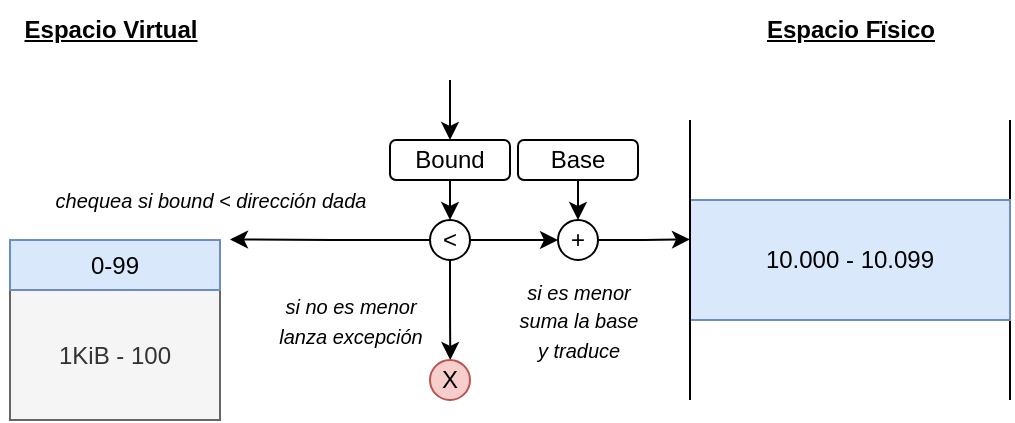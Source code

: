 <mxfile version="24.7.5" pages="3">
  <diagram name="Página-1" id="4QFHo3KLffv3OgnPsmnS">
    <mxGraphModel dx="724" dy="461" grid="1" gridSize="10" guides="1" tooltips="1" connect="1" arrows="1" fold="1" page="1" pageScale="1" pageWidth="827" pageHeight="1169" math="0" shadow="0">
      <root>
        <mxCell id="0" />
        <mxCell id="1" parent="0" />
        <mxCell id="eVwlYzI8rUAG6IlNcMCD-2" value="" style="endArrow=none;html=1;rounded=0;" edge="1" parent="1">
          <mxGeometry width="50" height="50" relative="1" as="geometry">
            <mxPoint x="600" y="280" as="sourcePoint" />
            <mxPoint x="600" y="140" as="targetPoint" />
          </mxGeometry>
        </mxCell>
        <mxCell id="eVwlYzI8rUAG6IlNcMCD-3" value="10.000 - 10.099" style="rounded=0;whiteSpace=wrap;html=1;fillColor=#dae8fc;strokeColor=#6c8ebf;" vertex="1" parent="1">
          <mxGeometry x="440" y="180" width="160" height="60" as="geometry" />
        </mxCell>
        <mxCell id="eVwlYzI8rUAG6IlNcMCD-4" value="&lt;b&gt;&lt;u&gt;Espacio Fïsico&lt;/u&gt;&lt;/b&gt;" style="text;html=1;align=center;verticalAlign=middle;resizable=0;points=[];autosize=1;strokeColor=none;fillColor=none;" vertex="1" parent="1">
          <mxGeometry x="465" y="80" width="110" height="30" as="geometry" />
        </mxCell>
        <mxCell id="eVwlYzI8rUAG6IlNcMCD-5" value="&lt;b&gt;&lt;u&gt;Espacio Virtual&lt;/u&gt;&lt;/b&gt;" style="text;html=1;align=center;verticalAlign=middle;resizable=0;points=[];autosize=1;strokeColor=none;fillColor=none;" vertex="1" parent="1">
          <mxGeometry x="95" y="80" width="110" height="30" as="geometry" />
        </mxCell>
        <mxCell id="eVwlYzI8rUAG6IlNcMCD-6" value="" style="endArrow=none;html=1;rounded=0;" edge="1" parent="1">
          <mxGeometry width="50" height="50" relative="1" as="geometry">
            <mxPoint x="440" y="280" as="sourcePoint" />
            <mxPoint x="440" y="140" as="targetPoint" />
          </mxGeometry>
        </mxCell>
        <mxCell id="eVwlYzI8rUAG6IlNcMCD-7" value="1KiB - 100" style="rounded=0;whiteSpace=wrap;html=1;fillColor=#f5f5f5;strokeColor=#666666;fontColor=#333333;" vertex="1" parent="1">
          <mxGeometry x="100" y="225" width="105" height="65" as="geometry" />
        </mxCell>
        <mxCell id="eVwlYzI8rUAG6IlNcMCD-10" value="0-99" style="rounded=0;whiteSpace=wrap;html=1;fillColor=#dae8fc;strokeColor=#6c8ebf;" vertex="1" parent="1">
          <mxGeometry x="100" y="200" width="105" height="25" as="geometry" />
        </mxCell>
        <mxCell id="eVwlYzI8rUAG6IlNcMCD-13" style="edgeStyle=orthogonalEdgeStyle;rounded=0;orthogonalLoop=1;jettySize=auto;html=1;exitX=0.5;exitY=1;exitDx=0;exitDy=0;" edge="1" parent="1" source="eVwlYzI8rUAG6IlNcMCD-11">
          <mxGeometry relative="1" as="geometry">
            <mxPoint x="320" y="190" as="targetPoint" />
          </mxGeometry>
        </mxCell>
        <mxCell id="eVwlYzI8rUAG6IlNcMCD-11" value="Bound" style="rounded=1;whiteSpace=wrap;html=1;" vertex="1" parent="1">
          <mxGeometry x="290" y="150" width="60" height="20" as="geometry" />
        </mxCell>
        <mxCell id="eVwlYzI8rUAG6IlNcMCD-12" value="" style="endArrow=classic;html=1;rounded=0;entryX=0.5;entryY=0;entryDx=0;entryDy=0;" edge="1" parent="1" target="eVwlYzI8rUAG6IlNcMCD-11">
          <mxGeometry width="50" height="50" relative="1" as="geometry">
            <mxPoint x="320" y="120" as="sourcePoint" />
            <mxPoint x="390" y="200" as="targetPoint" />
          </mxGeometry>
        </mxCell>
        <mxCell id="eVwlYzI8rUAG6IlNcMCD-17" style="edgeStyle=orthogonalEdgeStyle;rounded=0;orthogonalLoop=1;jettySize=auto;html=1;exitX=0;exitY=0.5;exitDx=0;exitDy=0;" edge="1" parent="1" source="eVwlYzI8rUAG6IlNcMCD-15">
          <mxGeometry relative="1" as="geometry">
            <mxPoint x="210" y="199.69" as="targetPoint" />
          </mxGeometry>
        </mxCell>
        <mxCell id="eVwlYzI8rUAG6IlNcMCD-19" style="edgeStyle=orthogonalEdgeStyle;rounded=0;orthogonalLoop=1;jettySize=auto;html=1;exitX=1;exitY=0.5;exitDx=0;exitDy=0;entryX=0;entryY=0.5;entryDx=0;entryDy=0;" edge="1" parent="1" source="eVwlYzI8rUAG6IlNcMCD-15" target="eVwlYzI8rUAG6IlNcMCD-28">
          <mxGeometry relative="1" as="geometry">
            <mxPoint x="370" y="199.69" as="targetPoint" />
          </mxGeometry>
        </mxCell>
        <mxCell id="eVwlYzI8rUAG6IlNcMCD-20" style="edgeStyle=orthogonalEdgeStyle;rounded=0;orthogonalLoop=1;jettySize=auto;html=1;exitX=0.5;exitY=1;exitDx=0;exitDy=0;" edge="1" parent="1" source="eVwlYzI8rUAG6IlNcMCD-15">
          <mxGeometry relative="1" as="geometry">
            <mxPoint x="320.138" y="260" as="targetPoint" />
          </mxGeometry>
        </mxCell>
        <mxCell id="eVwlYzI8rUAG6IlNcMCD-15" value="&amp;lt;" style="ellipse;whiteSpace=wrap;html=1;aspect=fixed;" vertex="1" parent="1">
          <mxGeometry x="310" y="190" width="20" height="20" as="geometry" />
        </mxCell>
        <mxCell id="eVwlYzI8rUAG6IlNcMCD-18" value="&lt;font style=&quot;font-size: 10px;&quot;&gt;&lt;i&gt;chequea si bound &amp;lt; dirección dada&lt;/i&gt;&lt;/font&gt;" style="text;html=1;align=center;verticalAlign=middle;resizable=0;points=[];autosize=1;strokeColor=none;fillColor=none;" vertex="1" parent="1">
          <mxGeometry x="110" y="165" width="180" height="30" as="geometry" />
        </mxCell>
        <mxCell id="eVwlYzI8rUAG6IlNcMCD-22" value="&lt;font style=&quot;font-size: 10px;&quot;&gt;&lt;i&gt;si no es menor&lt;/i&gt;&lt;/font&gt;&lt;div&gt;&lt;font style=&quot;font-size: 10px;&quot;&gt;&lt;i&gt;lanza excepción&lt;/i&gt;&lt;/font&gt;&lt;/div&gt;" style="text;html=1;align=center;verticalAlign=middle;resizable=0;points=[];autosize=1;strokeColor=none;fillColor=none;" vertex="1" parent="1">
          <mxGeometry x="220" y="220" width="100" height="40" as="geometry" />
        </mxCell>
        <mxCell id="eVwlYzI8rUAG6IlNcMCD-23" value="X" style="ellipse;whiteSpace=wrap;html=1;aspect=fixed;fillColor=#f8cecc;strokeColor=#b85450;" vertex="1" parent="1">
          <mxGeometry x="310" y="260" width="20" height="20" as="geometry" />
        </mxCell>
        <mxCell id="eVwlYzI8rUAG6IlNcMCD-26" value="&lt;font style=&quot;font-size: 10px;&quot;&gt;&lt;i&gt;si es menor&lt;/i&gt;&lt;/font&gt;&lt;div&gt;&lt;font style=&quot;font-size: 10px;&quot;&gt;&lt;i&gt;suma la base&lt;/i&gt;&lt;/font&gt;&lt;/div&gt;&lt;div&gt;&lt;font style=&quot;font-size: 10px;&quot;&gt;&lt;i&gt;y traduce&lt;/i&gt;&lt;/font&gt;&lt;/div&gt;" style="text;html=1;align=center;verticalAlign=middle;resizable=0;points=[];autosize=1;strokeColor=none;fillColor=none;" vertex="1" parent="1">
          <mxGeometry x="344" y="210" width="80" height="60" as="geometry" />
        </mxCell>
        <mxCell id="eVwlYzI8rUAG6IlNcMCD-29" style="edgeStyle=orthogonalEdgeStyle;rounded=0;orthogonalLoop=1;jettySize=auto;html=1;exitX=0.5;exitY=1;exitDx=0;exitDy=0;entryX=0.5;entryY=0;entryDx=0;entryDy=0;" edge="1" parent="1" source="eVwlYzI8rUAG6IlNcMCD-27" target="eVwlYzI8rUAG6IlNcMCD-28">
          <mxGeometry relative="1" as="geometry" />
        </mxCell>
        <mxCell id="eVwlYzI8rUAG6IlNcMCD-27" value="Base" style="rounded=1;whiteSpace=wrap;html=1;" vertex="1" parent="1">
          <mxGeometry x="354" y="150" width="60" height="20" as="geometry" />
        </mxCell>
        <mxCell id="eVwlYzI8rUAG6IlNcMCD-30" style="edgeStyle=orthogonalEdgeStyle;rounded=0;orthogonalLoop=1;jettySize=auto;html=1;exitX=1;exitY=0.5;exitDx=0;exitDy=0;" edge="1" parent="1" source="eVwlYzI8rUAG6IlNcMCD-28">
          <mxGeometry relative="1" as="geometry">
            <mxPoint x="440" y="199.69" as="targetPoint" />
          </mxGeometry>
        </mxCell>
        <mxCell id="eVwlYzI8rUAG6IlNcMCD-28" value="+" style="ellipse;whiteSpace=wrap;html=1;aspect=fixed;" vertex="1" parent="1">
          <mxGeometry x="374" y="190" width="20" height="20" as="geometry" />
        </mxCell>
      </root>
    </mxGraphModel>
  </diagram>
  <diagram id="MUWj3zf81rAVLXY06KKa" name="Paginación Lineal">
    <mxGraphModel dx="2140" dy="836" grid="1" gridSize="10" guides="1" tooltips="1" connect="1" arrows="1" fold="1" page="1" pageScale="1" pageWidth="827" pageHeight="1169" math="1" shadow="0">
      <root>
        <mxCell id="0" />
        <mxCell id="1" parent="0" />
        <mxCell id="2STQTkQZIxuTtszhVjly-1" value="&lt;b&gt;VPN&lt;/b&gt;" style="rounded=0;whiteSpace=wrap;html=1;fillColor=#fff2cc;strokeColor=#d6b656;" vertex="1" parent="1">
          <mxGeometry x="140" y="120" width="40" height="40" as="geometry" />
        </mxCell>
        <mxCell id="2STQTkQZIxuTtszhVjly-2" value="&lt;b&gt;PFN&lt;/b&gt;" style="rounded=0;whiteSpace=wrap;html=1;fillColor=#dae8fc;strokeColor=#6c8ebf;" vertex="1" parent="1">
          <mxGeometry x="180" y="120" width="40" height="40" as="geometry" />
        </mxCell>
        <mxCell id="2STQTkQZIxuTtszhVjly-3" value="&lt;b&gt;P&lt;/b&gt;" style="rounded=0;whiteSpace=wrap;html=1;fillColor=#d5e8d4;strokeColor=#82b366;" vertex="1" parent="1">
          <mxGeometry x="220" y="120" width="40" height="40" as="geometry" />
        </mxCell>
        <mxCell id="2STQTkQZIxuTtszhVjly-4" value="&lt;b&gt;RWX&lt;/b&gt;" style="rounded=0;whiteSpace=wrap;html=1;fillColor=#f8cecc;strokeColor=#b85450;" vertex="1" parent="1">
          <mxGeometry x="260" y="120" width="40" height="40" as="geometry" />
        </mxCell>
        <mxCell id="2STQTkQZIxuTtszhVjly-5" value="" style="rounded=0;whiteSpace=wrap;html=1;" vertex="1" parent="1">
          <mxGeometry x="140" y="160" width="40" height="40" as="geometry" />
        </mxCell>
        <mxCell id="2STQTkQZIxuTtszhVjly-6" value="" style="rounded=0;whiteSpace=wrap;html=1;" vertex="1" parent="1">
          <mxGeometry x="180" y="160" width="40" height="40" as="geometry" />
        </mxCell>
        <mxCell id="2STQTkQZIxuTtszhVjly-7" value="" style="rounded=0;whiteSpace=wrap;html=1;" vertex="1" parent="1">
          <mxGeometry x="220" y="160" width="40" height="40" as="geometry" />
        </mxCell>
        <mxCell id="2STQTkQZIxuTtszhVjly-8" value="" style="rounded=0;whiteSpace=wrap;html=1;" vertex="1" parent="1">
          <mxGeometry x="260" y="160" width="40" height="40" as="geometry" />
        </mxCell>
        <mxCell id="2STQTkQZIxuTtszhVjly-9" value="&lt;font size=&quot;1&quot;&gt;&lt;b&gt;.&lt;/b&gt;&lt;/font&gt;&lt;div&gt;&lt;font size=&quot;1&quot;&gt;&lt;b&gt;.&lt;/b&gt;&lt;/font&gt;&lt;/div&gt;&lt;div&gt;&lt;font size=&quot;1&quot;&gt;&lt;b&gt;.&lt;/b&gt;&lt;/font&gt;&lt;/div&gt;&lt;div&gt;&lt;font size=&quot;1&quot;&gt;&lt;b&gt;.&lt;/b&gt;&lt;/font&gt;&lt;/div&gt;" style="text;html=1;align=center;verticalAlign=middle;whiteSpace=wrap;rounded=0;" vertex="1" parent="1">
          <mxGeometry x="130" y="300" width="60" height="30" as="geometry" />
        </mxCell>
        <mxCell id="2STQTkQZIxuTtszhVjly-10" value="&lt;font size=&quot;1&quot;&gt;&lt;b&gt;.&lt;/b&gt;&lt;/font&gt;&lt;div&gt;&lt;font size=&quot;1&quot;&gt;&lt;b&gt;.&lt;/b&gt;&lt;/font&gt;&lt;/div&gt;&lt;div&gt;&lt;font size=&quot;1&quot;&gt;&lt;b&gt;.&lt;/b&gt;&lt;/font&gt;&lt;/div&gt;&lt;div&gt;&lt;font size=&quot;1&quot;&gt;&lt;b&gt;.&lt;/b&gt;&lt;/font&gt;&lt;/div&gt;" style="text;html=1;align=center;verticalAlign=middle;whiteSpace=wrap;rounded=0;" vertex="1" parent="1">
          <mxGeometry x="170" y="300" width="60" height="30" as="geometry" />
        </mxCell>
        <mxCell id="2STQTkQZIxuTtszhVjly-11" value="&lt;font size=&quot;1&quot;&gt;&lt;b&gt;.&lt;/b&gt;&lt;/font&gt;&lt;div&gt;&lt;font size=&quot;1&quot;&gt;&lt;b&gt;.&lt;/b&gt;&lt;/font&gt;&lt;/div&gt;&lt;div&gt;&lt;font size=&quot;1&quot;&gt;&lt;b&gt;.&lt;/b&gt;&lt;/font&gt;&lt;/div&gt;&lt;div&gt;&lt;font size=&quot;1&quot;&gt;&lt;b&gt;.&lt;/b&gt;&lt;/font&gt;&lt;/div&gt;" style="text;html=1;align=center;verticalAlign=middle;whiteSpace=wrap;rounded=0;" vertex="1" parent="1">
          <mxGeometry x="210" y="300" width="60" height="30" as="geometry" />
        </mxCell>
        <mxCell id="2STQTkQZIxuTtszhVjly-12" value="&lt;font size=&quot;1&quot;&gt;&lt;b&gt;.&lt;/b&gt;&lt;/font&gt;&lt;div&gt;&lt;font size=&quot;1&quot;&gt;&lt;b&gt;.&lt;/b&gt;&lt;/font&gt;&lt;/div&gt;&lt;div&gt;&lt;font size=&quot;1&quot;&gt;&lt;b&gt;.&lt;/b&gt;&lt;/font&gt;&lt;/div&gt;&lt;div&gt;&lt;font size=&quot;1&quot;&gt;&lt;b&gt;.&lt;/b&gt;&lt;/font&gt;&lt;/div&gt;" style="text;html=1;align=center;verticalAlign=middle;whiteSpace=wrap;rounded=0;" vertex="1" parent="1">
          <mxGeometry x="250" y="300" width="60" height="30" as="geometry" />
        </mxCell>
        <mxCell id="2STQTkQZIxuTtszhVjly-13" value="" style="rounded=0;whiteSpace=wrap;html=1;" vertex="1" parent="1">
          <mxGeometry x="140" y="200" width="40" height="40" as="geometry" />
        </mxCell>
        <mxCell id="2STQTkQZIxuTtszhVjly-14" value="" style="rounded=0;whiteSpace=wrap;html=1;" vertex="1" parent="1">
          <mxGeometry x="180" y="200" width="40" height="40" as="geometry" />
        </mxCell>
        <mxCell id="2STQTkQZIxuTtszhVjly-15" value="" style="rounded=0;whiteSpace=wrap;html=1;" vertex="1" parent="1">
          <mxGeometry x="220" y="200" width="40" height="40" as="geometry" />
        </mxCell>
        <mxCell id="2STQTkQZIxuTtszhVjly-16" value="" style="rounded=0;whiteSpace=wrap;html=1;" vertex="1" parent="1">
          <mxGeometry x="260" y="200" width="40" height="40" as="geometry" />
        </mxCell>
        <mxCell id="2STQTkQZIxuTtszhVjly-21" value="" style="rounded=0;whiteSpace=wrap;html=1;" vertex="1" parent="1">
          <mxGeometry x="140" y="240" width="40" height="40" as="geometry" />
        </mxCell>
        <mxCell id="2STQTkQZIxuTtszhVjly-22" value="" style="rounded=0;whiteSpace=wrap;html=1;" vertex="1" parent="1">
          <mxGeometry x="180" y="240" width="40" height="40" as="geometry" />
        </mxCell>
        <mxCell id="2STQTkQZIxuTtszhVjly-23" value="" style="rounded=0;whiteSpace=wrap;html=1;" vertex="1" parent="1">
          <mxGeometry x="220" y="240" width="40" height="40" as="geometry" />
        </mxCell>
        <mxCell id="2STQTkQZIxuTtszhVjly-24" value="" style="rounded=0;whiteSpace=wrap;html=1;" vertex="1" parent="1">
          <mxGeometry x="260" y="240" width="40" height="40" as="geometry" />
        </mxCell>
        <mxCell id="2STQTkQZIxuTtszhVjly-25" value="" style="rounded=0;whiteSpace=wrap;html=1;" vertex="1" parent="1">
          <mxGeometry x="140" y="360" width="40" height="40" as="geometry" />
        </mxCell>
        <mxCell id="2STQTkQZIxuTtszhVjly-26" value="" style="rounded=0;whiteSpace=wrap;html=1;" vertex="1" parent="1">
          <mxGeometry x="180" y="360" width="40" height="40" as="geometry" />
        </mxCell>
        <mxCell id="2STQTkQZIxuTtszhVjly-27" value="" style="rounded=0;whiteSpace=wrap;html=1;" vertex="1" parent="1">
          <mxGeometry x="220" y="360" width="40" height="40" as="geometry" />
        </mxCell>
        <mxCell id="2STQTkQZIxuTtszhVjly-28" value="" style="rounded=0;whiteSpace=wrap;html=1;" vertex="1" parent="1">
          <mxGeometry x="260" y="360" width="40" height="40" as="geometry" />
        </mxCell>
        <mxCell id="2STQTkQZIxuTtszhVjly-29" value="" style="rounded=0;whiteSpace=wrap;html=1;" vertex="1" parent="1">
          <mxGeometry x="140" y="400" width="40" height="40" as="geometry" />
        </mxCell>
        <mxCell id="2STQTkQZIxuTtszhVjly-30" value="" style="rounded=0;whiteSpace=wrap;html=1;" vertex="1" parent="1">
          <mxGeometry x="180" y="400" width="40" height="40" as="geometry" />
        </mxCell>
        <mxCell id="2STQTkQZIxuTtszhVjly-31" value="" style="rounded=0;whiteSpace=wrap;html=1;" vertex="1" parent="1">
          <mxGeometry x="220" y="400" width="40" height="40" as="geometry" />
        </mxCell>
        <mxCell id="2STQTkQZIxuTtszhVjly-32" value="" style="rounded=0;whiteSpace=wrap;html=1;" vertex="1" parent="1">
          <mxGeometry x="260" y="400" width="40" height="40" as="geometry" />
        </mxCell>
        <mxCell id="2STQTkQZIxuTtszhVjly-33" value="" style="rounded=0;whiteSpace=wrap;html=1;" vertex="1" parent="1">
          <mxGeometry x="140" y="440" width="40" height="40" as="geometry" />
        </mxCell>
        <mxCell id="2STQTkQZIxuTtszhVjly-34" value="" style="rounded=0;whiteSpace=wrap;html=1;" vertex="1" parent="1">
          <mxGeometry x="180" y="440" width="40" height="40" as="geometry" />
        </mxCell>
        <mxCell id="2STQTkQZIxuTtszhVjly-35" value="" style="rounded=0;whiteSpace=wrap;html=1;" vertex="1" parent="1">
          <mxGeometry x="220" y="440" width="40" height="40" as="geometry" />
        </mxCell>
        <mxCell id="2STQTkQZIxuTtszhVjly-36" value="" style="rounded=0;whiteSpace=wrap;html=1;" vertex="1" parent="1">
          <mxGeometry x="260" y="440" width="40" height="40" as="geometry" />
        </mxCell>
        <mxCell id="2STQTkQZIxuTtszhVjly-37" value="" style="shape=curlyBracket;whiteSpace=wrap;html=1;rounded=1;labelPosition=left;verticalLabelPosition=middle;align=right;verticalAlign=middle;" vertex="1" parent="1">
          <mxGeometry x="110" y="160" width="20" height="320" as="geometry" />
        </mxCell>
        <mxCell id="2STQTkQZIxuTtszhVjly-39" value="$$2^n$$&lt;div&gt;Entradas&lt;/div&gt;" style="text;html=1;align=center;verticalAlign=middle;resizable=0;points=[];autosize=1;strokeColor=none;fillColor=none;" vertex="1" parent="1">
          <mxGeometry x="30" y="295" width="70" height="40" as="geometry" />
        </mxCell>
        <mxCell id="2STQTkQZIxuTtszhVjly-40" value="&lt;b&gt;&lt;u&gt;Tabla Lineal de paginación&lt;/u&gt;&lt;/b&gt;" style="text;html=1;align=center;verticalAlign=middle;resizable=0;points=[];autosize=1;strokeColor=none;fillColor=none;" vertex="1" parent="1">
          <mxGeometry x="130" y="60" width="180" height="30" as="geometry" />
        </mxCell>
        <mxCell id="2STQTkQZIxuTtszhVjly-53" value="&lt;b&gt;&lt;u&gt;Dirección Virtual&lt;/u&gt;&lt;/b&gt;" style="text;html=1;align=center;verticalAlign=middle;resizable=0;points=[];autosize=1;strokeColor=none;fillColor=none;" vertex="1" parent="1">
          <mxGeometry x="40" y="519" width="120" height="30" as="geometry" />
        </mxCell>
        <mxCell id="2STQTkQZIxuTtszhVjly-54" value="&lt;b&gt;&lt;u&gt;Dirección Física&lt;/u&gt;&lt;/b&gt;" style="text;html=1;align=center;verticalAlign=middle;resizable=0;points=[];autosize=1;strokeColor=none;fillColor=none;" vertex="1" parent="1">
          <mxGeometry x="260" y="519" width="120" height="30" as="geometry" />
        </mxCell>
        <mxCell id="2STQTkQZIxuTtszhVjly-55" value="VPN" style="rounded=0;whiteSpace=wrap;html=1;fillColor=#fff2cc;strokeColor=#d6b656;" vertex="1" parent="1">
          <mxGeometry x="20" y="574" width="80" height="20" as="geometry" />
        </mxCell>
        <mxCell id="2STQTkQZIxuTtszhVjly-56" value="Offset" style="rounded=0;whiteSpace=wrap;html=1;fillColor=#ffe6cc;strokeColor=#d79b00;" vertex="1" parent="1">
          <mxGeometry x="100" y="574" width="80" height="20" as="geometry" />
        </mxCell>
        <mxCell id="2STQTkQZIxuTtszhVjly-57" value="PFN" style="rounded=0;whiteSpace=wrap;html=1;fillColor=#dae8fc;strokeColor=#6c8ebf;" vertex="1" parent="1">
          <mxGeometry x="240" y="574" width="80" height="20" as="geometry" />
        </mxCell>
        <mxCell id="2STQTkQZIxuTtszhVjly-58" value="Offset" style="rounded=0;whiteSpace=wrap;html=1;fillColor=#ffe6cc;strokeColor=#d79b00;" vertex="1" parent="1">
          <mxGeometry x="320" y="574" width="80" height="20" as="geometry" />
        </mxCell>
        <mxCell id="2STQTkQZIxuTtszhVjly-59" value="" style="shape=partialRectangle;whiteSpace=wrap;html=1;bottom=1;right=1;left=1;top=0;fillColor=none;routingCenterX=-0.5;" vertex="1" parent="1">
          <mxGeometry x="140" y="594" width="220" height="15" as="geometry" />
        </mxCell>
        <mxCell id="2STQTkQZIxuTtszhVjly-60" value="&lt;i style=&quot;font-size: 11px;&quot;&gt;&lt;font style=&quot;font-size: 11px;&quot;&gt;El offset o desplazamiento siempre es el mismo en&lt;/font&gt;&lt;/i&gt;&lt;div style=&quot;font-size: 11px;&quot;&gt;&lt;i style=&quot;&quot;&gt;&lt;font style=&quot;font-size: 11px;&quot;&gt;ambos marcos de memoria&lt;/font&gt;&lt;/i&gt;&lt;/div&gt;" style="text;html=1;align=center;verticalAlign=middle;resizable=0;points=[];autosize=1;strokeColor=none;fillColor=none;" vertex="1" parent="1">
          <mxGeometry x="177" y="610" width="270" height="40" as="geometry" />
        </mxCell>
        <mxCell id="2STQTkQZIxuTtszhVjly-61" value="" style="endArrow=none;html=1;rounded=0;" edge="1" parent="1">
          <mxGeometry width="50" height="50" relative="1" as="geometry">
            <mxPoint x="59" y="609" as="sourcePoint" />
            <mxPoint x="59" y="594" as="targetPoint" />
          </mxGeometry>
        </mxCell>
        <mxCell id="2STQTkQZIxuTtszhVjly-62" value="&lt;span style=&quot;font-size: 11px;&quot;&gt;&lt;i&gt;Si la tabla tiene $2^n$ entradas,&lt;/i&gt;&lt;/span&gt;&lt;div&gt;&lt;span style=&quot;font-size: 11px;&quot;&gt;&lt;i&gt;el VPN tiene n bits para direccionamiento&lt;/i&gt;&lt;/span&gt;&lt;/div&gt;" style="text;html=1;align=center;verticalAlign=middle;resizable=0;points=[];autosize=1;strokeColor=none;fillColor=none;" vertex="1" parent="1">
          <mxGeometry x="-60" y="609" width="230" height="40" as="geometry" />
        </mxCell>
        <mxCell id="2STQTkQZIxuTtszhVjly-63" value="Traducir de virtual a física" style="text;strokeColor=none;fillColor=none;html=1;fontSize=24;fontStyle=1;verticalAlign=middle;align=center;" vertex="1" parent="1">
          <mxGeometry x="480" y="60" width="330" height="40" as="geometry" />
        </mxCell>
        <mxCell id="2STQTkQZIxuTtszhVjly-64" value="" style="endArrow=none;dashed=1;html=1;dashPattern=1 3;strokeWidth=2;rounded=0;" edge="1" parent="1">
          <mxGeometry width="50" height="50" relative="1" as="geometry">
            <mxPoint x="470" y="660" as="sourcePoint" />
            <mxPoint x="470" y="40" as="targetPoint" />
          </mxGeometry>
        </mxCell>
        <mxCell id="2STQTkQZIxuTtszhVjly-66" value="VPN" style="rounded=0;whiteSpace=wrap;html=1;fillColor=#fff2cc;strokeColor=#d6b656;" vertex="1" parent="1">
          <mxGeometry x="520" y="120" width="120" height="20" as="geometry" />
        </mxCell>
        <mxCell id="2STQTkQZIxuTtszhVjly-67" value="Offset" style="rounded=0;whiteSpace=wrap;html=1;fillColor=#ffe6cc;strokeColor=#d79b00;" vertex="1" parent="1">
          <mxGeometry x="640" y="120" width="160" height="20" as="geometry" />
        </mxCell>
        <mxCell id="2STQTkQZIxuTtszhVjly-68" value="Offset" style="rounded=0;whiteSpace=wrap;html=1;fillColor=#ffe6cc;strokeColor=#d79b00;" vertex="1" parent="1">
          <mxGeometry x="640" y="260" width="160" height="20" as="geometry" />
        </mxCell>
        <mxCell id="2STQTkQZIxuTtszhVjly-69" value="" style="endArrow=classic;html=1;rounded=0;" edge="1" parent="1">
          <mxGeometry width="50" height="50" relative="1" as="geometry">
            <mxPoint x="759.5" y="150" as="sourcePoint" />
            <mxPoint x="759.5" y="240" as="targetPoint" />
          </mxGeometry>
        </mxCell>
        <mxCell id="2STQTkQZIxuTtszhVjly-70" value="" style="endArrow=classic;html=1;rounded=0;" edge="1" parent="1">
          <mxGeometry width="50" height="50" relative="1" as="geometry">
            <mxPoint x="719.5" y="150" as="sourcePoint" />
            <mxPoint x="719.5" y="240" as="targetPoint" />
          </mxGeometry>
        </mxCell>
        <mxCell id="2STQTkQZIxuTtszhVjly-71" value="" style="endArrow=classic;html=1;rounded=0;" edge="1" parent="1">
          <mxGeometry width="50" height="50" relative="1" as="geometry">
            <mxPoint x="679.5" y="150" as="sourcePoint" />
            <mxPoint x="679.5" y="240" as="targetPoint" />
          </mxGeometry>
        </mxCell>
        <mxCell id="2STQTkQZIxuTtszhVjly-73" value="" style="endArrow=classic;html=1;rounded=0;" edge="1" parent="1">
          <mxGeometry width="50" height="50" relative="1" as="geometry">
            <mxPoint x="540" y="150" as="sourcePoint" />
            <mxPoint x="540" y="240" as="targetPoint" />
          </mxGeometry>
        </mxCell>
        <mxCell id="2STQTkQZIxuTtszhVjly-74" value="PFN" style="rounded=0;whiteSpace=wrap;html=1;fillColor=#dae8fc;strokeColor=#6c8ebf;" vertex="1" parent="1">
          <mxGeometry x="520" y="260" width="120" height="20" as="geometry" />
        </mxCell>
        <mxCell id="2STQTkQZIxuTtszhVjly-75" value="&lt;i&gt;Según el VPN, se&amp;nbsp;&lt;/i&gt;&lt;div&gt;&lt;i&gt;busca en la tabla de&lt;/i&gt;&lt;/div&gt;&lt;div&gt;&lt;i&gt;páginas el marco&lt;/i&gt;&lt;/div&gt;&lt;div&gt;&lt;i&gt;físico al que mapea&lt;/i&gt;&lt;/div&gt;" style="text;html=1;align=center;verticalAlign=middle;resizable=0;points=[];autosize=1;strokeColor=none;fillColor=none;" vertex="1" parent="1">
          <mxGeometry x="540" y="160" width="130" height="70" as="geometry" />
        </mxCell>
        <mxCell id="2STQTkQZIxuTtszhVjly-86" value="Traducir de física a virtual" style="text;strokeColor=none;fillColor=none;html=1;fontSize=24;fontStyle=1;verticalAlign=middle;align=center;" vertex="1" parent="1">
          <mxGeometry x="480" y="370" width="330" height="40" as="geometry" />
        </mxCell>
        <mxCell id="2STQTkQZIxuTtszhVjly-87" value="PFN" style="rounded=0;whiteSpace=wrap;html=1;fillColor=#dae8fc;strokeColor=#6c8ebf;" vertex="1" parent="1">
          <mxGeometry x="520" y="430" width="120" height="20" as="geometry" />
        </mxCell>
        <mxCell id="2STQTkQZIxuTtszhVjly-88" value="Offset" style="rounded=0;whiteSpace=wrap;html=1;fillColor=#ffe6cc;strokeColor=#d79b00;" vertex="1" parent="1">
          <mxGeometry x="640" y="430" width="160" height="20" as="geometry" />
        </mxCell>
        <mxCell id="2STQTkQZIxuTtszhVjly-89" value="Offset" style="rounded=0;whiteSpace=wrap;html=1;fillColor=#ffe6cc;strokeColor=#d79b00;" vertex="1" parent="1">
          <mxGeometry x="640" y="570" width="160" height="20" as="geometry" />
        </mxCell>
        <mxCell id="2STQTkQZIxuTtszhVjly-90" value="" style="endArrow=classic;html=1;rounded=0;" edge="1" parent="1">
          <mxGeometry width="50" height="50" relative="1" as="geometry">
            <mxPoint x="759.5" y="460" as="sourcePoint" />
            <mxPoint x="759.5" y="550" as="targetPoint" />
          </mxGeometry>
        </mxCell>
        <mxCell id="2STQTkQZIxuTtszhVjly-91" value="" style="endArrow=classic;html=1;rounded=0;" edge="1" parent="1">
          <mxGeometry width="50" height="50" relative="1" as="geometry">
            <mxPoint x="719.5" y="460" as="sourcePoint" />
            <mxPoint x="719.5" y="550" as="targetPoint" />
          </mxGeometry>
        </mxCell>
        <mxCell id="2STQTkQZIxuTtszhVjly-92" value="" style="endArrow=classic;html=1;rounded=0;" edge="1" parent="1">
          <mxGeometry width="50" height="50" relative="1" as="geometry">
            <mxPoint x="679.5" y="460" as="sourcePoint" />
            <mxPoint x="679.5" y="550" as="targetPoint" />
          </mxGeometry>
        </mxCell>
        <mxCell id="2STQTkQZIxuTtszhVjly-93" value="" style="endArrow=classic;html=1;rounded=0;" edge="1" parent="1">
          <mxGeometry width="50" height="50" relative="1" as="geometry">
            <mxPoint x="540" y="460" as="sourcePoint" />
            <mxPoint x="540" y="550" as="targetPoint" />
          </mxGeometry>
        </mxCell>
        <mxCell id="2STQTkQZIxuTtszhVjly-94" value="VPN" style="rounded=0;whiteSpace=wrap;html=1;fillColor=#fff2cc;strokeColor=#d6b656;" vertex="1" parent="1">
          <mxGeometry x="520" y="570" width="120" height="20" as="geometry" />
        </mxCell>
        <mxCell id="2STQTkQZIxuTtszhVjly-95" value="&lt;i&gt;Según el PFN, se&amp;nbsp;&lt;/i&gt;&lt;div&gt;&lt;i&gt;busca en la tabla de&lt;/i&gt;&lt;/div&gt;&lt;div&gt;&lt;i&gt;páginas el índice de la&lt;/i&gt;&lt;/div&gt;&lt;div&gt;&lt;i&gt;virtual page.&lt;/i&gt;&lt;/div&gt;" style="text;html=1;align=center;verticalAlign=middle;resizable=0;points=[];autosize=1;strokeColor=none;fillColor=none;" vertex="1" parent="1">
          <mxGeometry x="535" y="470" width="140" height="70" as="geometry" />
        </mxCell>
        <mxCell id="2STQTkQZIxuTtszhVjly-96" value="&lt;i&gt;El offset siempre se mantiene en los bits menos significativos&lt;/i&gt;" style="text;html=1;align=center;verticalAlign=middle;resizable=0;points=[];autosize=1;strokeColor=none;fillColor=none;" vertex="1" parent="1">
          <mxGeometry x="480" y="594" width="350" height="30" as="geometry" />
        </mxCell>
        <mxCell id="2STQTkQZIxuTtszhVjly-107" value="&lt;i&gt;El offset siempre se mantiene en los bits menos significativos&lt;/i&gt;" style="text;html=1;align=center;verticalAlign=middle;resizable=0;points=[];autosize=1;strokeColor=none;fillColor=none;" vertex="1" parent="1">
          <mxGeometry x="480" y="295" width="350" height="30" as="geometry" />
        </mxCell>
      </root>
    </mxGraphModel>
  </diagram>
  <diagram id="R-6BW4UkH32ReMR-gunj" name="Paginación i386">
    <mxGraphModel dx="1877" dy="669" grid="1" gridSize="10" guides="1" tooltips="1" connect="1" arrows="1" fold="1" page="1" pageScale="1" pageWidth="827" pageHeight="1169" math="1" shadow="0">
      <root>
        <mxCell id="0" />
        <mxCell id="1" parent="0" />
        <mxCell id="xqVwsh_sHWyigYZkX8X4-3" value="Directory" style="rounded=0;whiteSpace=wrap;html=1;fillColor=#ffe6cc;strokeColor=#d79b00;" vertex="1" parent="1">
          <mxGeometry x="-5" y="110" width="80" height="20" as="geometry" />
        </mxCell>
        <mxCell id="xqVwsh_sHWyigYZkX8X4-4" value="Table" style="rounded=0;whiteSpace=wrap;html=1;fillColor=#fff2cc;strokeColor=#d6b656;" vertex="1" parent="1">
          <mxGeometry x="75" y="110" width="80" height="20" as="geometry" />
        </mxCell>
        <mxCell id="xqVwsh_sHWyigYZkX8X4-5" value="Offset" style="rounded=0;whiteSpace=wrap;html=1;fillColor=#d5e8d4;strokeColor=#82b366;" vertex="1" parent="1">
          <mxGeometry x="155" y="110" width="80" height="20" as="geometry" />
        </mxCell>
        <mxCell id="xqVwsh_sHWyigYZkX8X4-6" value="&lt;u&gt;Convención para representar el sistema de paginación multinivel&lt;/u&gt;" style="text;html=1;align=center;verticalAlign=middle;whiteSpace=wrap;rounded=0;" vertex="1" parent="1">
          <mxGeometry y="10" width="390" height="30" as="geometry" />
        </mxCell>
        <mxCell id="xqVwsh_sHWyigYZkX8X4-7" value="" style="shape=curlyBracket;whiteSpace=wrap;html=1;rounded=1;labelPosition=left;verticalLabelPosition=middle;align=right;verticalAlign=middle;rotation=90;" vertex="1" parent="1">
          <mxGeometry x="25" y="50" width="20" height="80" as="geometry" />
        </mxCell>
        <mxCell id="xqVwsh_sHWyigYZkX8X4-8" value="" style="shape=curlyBracket;whiteSpace=wrap;html=1;rounded=1;labelPosition=left;verticalLabelPosition=middle;align=right;verticalAlign=middle;rotation=90;" vertex="1" parent="1">
          <mxGeometry x="105" y="50" width="20" height="80" as="geometry" />
        </mxCell>
        <mxCell id="xqVwsh_sHWyigYZkX8X4-9" value="" style="shape=curlyBracket;whiteSpace=wrap;html=1;rounded=1;labelPosition=left;verticalLabelPosition=middle;align=right;verticalAlign=middle;rotation=90;" vertex="1" parent="1">
          <mxGeometry x="185" y="50" width="20" height="80" as="geometry" />
        </mxCell>
        <mxCell id="xqVwsh_sHWyigYZkX8X4-10" value="&lt;b&gt;x &lt;/b&gt;bits" style="text;html=1;align=center;verticalAlign=middle;resizable=0;points=[];autosize=1;strokeColor=none;fillColor=none;" vertex="1" parent="1">
          <mxGeometry x="10" y="50" width="50" height="30" as="geometry" />
        </mxCell>
        <mxCell id="xqVwsh_sHWyigYZkX8X4-11" value="&lt;b&gt;y&amp;nbsp;&lt;/b&gt;bits" style="text;html=1;align=center;verticalAlign=middle;resizable=0;points=[];autosize=1;strokeColor=none;fillColor=none;" vertex="1" parent="1">
          <mxGeometry x="90" y="50" width="50" height="30" as="geometry" />
        </mxCell>
        <mxCell id="xqVwsh_sHWyigYZkX8X4-12" value="&lt;b&gt;z&amp;nbsp;&lt;/b&gt;bits" style="text;html=1;align=center;verticalAlign=middle;resizable=0;points=[];autosize=1;strokeColor=none;fillColor=none;" vertex="1" parent="1">
          <mxGeometry x="170" y="50" width="50" height="30" as="geometry" />
        </mxCell>
        <mxCell id="xqVwsh_sHWyigYZkX8X4-13" value="" style="shape=flexArrow;endArrow=classic;html=1;rounded=0;" edge="1" parent="1">
          <mxGeometry width="50" height="50" relative="1" as="geometry">
            <mxPoint x="255" y="119.58" as="sourcePoint" />
            <mxPoint x="295" y="119.58" as="targetPoint" />
          </mxGeometry>
        </mxCell>
        <mxCell id="xqVwsh_sHWyigYZkX8X4-14" value="&lt;font style=&quot;font-size: 14px;&quot;&gt;Esquema (x,y,z)&lt;/font&gt;" style="text;html=1;align=center;verticalAlign=middle;resizable=0;points=[];autosize=1;fillColor=#f5f5f5;fontColor=#333333;strokeColor=#666666;" vertex="1" parent="1">
          <mxGeometry x="305" y="105" width="120" height="30" as="geometry" />
        </mxCell>
        <mxCell id="xqVwsh_sHWyigYZkX8X4-15" value="" style="shape=curlyBracket;whiteSpace=wrap;html=1;rounded=1;flipH=1;labelPosition=right;verticalLabelPosition=middle;align=left;verticalAlign=middle;rotation=90;" vertex="1" parent="1">
          <mxGeometry x="105" y="30" width="20" height="240" as="geometry" />
        </mxCell>
        <mxCell id="xqVwsh_sHWyigYZkX8X4-16" value="&lt;b&gt;32&amp;nbsp;&lt;/b&gt;bits" style="text;html=1;align=center;verticalAlign=middle;resizable=0;points=[];autosize=1;strokeColor=none;fillColor=none;" vertex="1" parent="1">
          <mxGeometry x="85" y="160" width="60" height="30" as="geometry" />
        </mxCell>
        <mxCell id="xqVwsh_sHWyigYZkX8X4-17" value="&lt;u&gt;Dirección Lineal en i386 (10,10,12)&lt;/u&gt;" style="text;html=1;align=center;verticalAlign=middle;whiteSpace=wrap;rounded=0;" vertex="1" parent="1">
          <mxGeometry x="125" y="200" width="390" height="30" as="geometry" />
        </mxCell>
        <mxCell id="xqVwsh_sHWyigYZkX8X4-18" value="Entrada Directorio" style="rounded=0;whiteSpace=wrap;html=1;fillColor=#ffe6cc;strokeColor=#d79b00;" vertex="1" parent="1">
          <mxGeometry x="30" y="250" width="110" height="20" as="geometry" />
        </mxCell>
        <mxCell id="xqVwsh_sHWyigYZkX8X4-19" value="Entrada tabla de páginas" style="rounded=0;whiteSpace=wrap;html=1;fillColor=#fff2cc;strokeColor=#d6b656;" vertex="1" parent="1">
          <mxGeometry x="140" y="250" width="140" height="20" as="geometry" />
        </mxCell>
        <mxCell id="xqVwsh_sHWyigYZkX8X4-20" value="Offset" style="rounded=0;whiteSpace=wrap;html=1;fillColor=#d5e8d4;strokeColor=#82b366;" vertex="1" parent="1">
          <mxGeometry x="280" y="250" width="80" height="20" as="geometry" />
        </mxCell>
        <mxCell id="xqVwsh_sHWyigYZkX8X4-57" style="edgeStyle=orthogonalEdgeStyle;rounded=0;orthogonalLoop=1;jettySize=auto;html=1;exitX=1;exitY=0.5;exitDx=0;exitDy=0;" edge="1" parent="1" source="xqVwsh_sHWyigYZkX8X4-51">
          <mxGeometry relative="1" as="geometry">
            <mxPoint x="90" y="330.034" as="targetPoint" />
          </mxGeometry>
        </mxCell>
        <mxCell id="xqVwsh_sHWyigYZkX8X4-51" value="+" style="ellipse;whiteSpace=wrap;html=1;aspect=fixed;fillColor=#b1ddf0;strokeColor=#10739e;" vertex="1" parent="1">
          <mxGeometry x="30" y="320" width="20" height="20" as="geometry" />
        </mxCell>
        <mxCell id="xqVwsh_sHWyigYZkX8X4-52" value="" style="endArrow=classic;html=1;rounded=0;exitX=0.097;exitY=1.108;exitDx=0;exitDy=0;exitPerimeter=0;" edge="1" parent="1" source="xqVwsh_sHWyigYZkX8X4-18">
          <mxGeometry width="50" height="50" relative="1" as="geometry">
            <mxPoint x="360" y="400" as="sourcePoint" />
            <mxPoint x="40" y="320" as="targetPoint" />
          </mxGeometry>
        </mxCell>
        <mxCell id="xqVwsh_sHWyigYZkX8X4-53" value="10 bits" style="text;html=1;align=center;verticalAlign=middle;resizable=0;points=[];autosize=1;strokeColor=none;fillColor=none;" vertex="1" parent="1">
          <mxGeometry x="-20" y="280" width="60" height="30" as="geometry" />
        </mxCell>
        <mxCell id="xqVwsh_sHWyigYZkX8X4-54" value="" style="endArrow=classic;html=1;rounded=0;entryX=0.5;entryY=1;entryDx=0;entryDy=0;" edge="1" parent="1" target="xqVwsh_sHWyigYZkX8X4-51">
          <mxGeometry width="50" height="50" relative="1" as="geometry">
            <mxPoint x="40" y="400" as="sourcePoint" />
            <mxPoint x="260" y="340" as="targetPoint" />
          </mxGeometry>
        </mxCell>
        <mxCell id="xqVwsh_sHWyigYZkX8X4-55" value="&lt;font style=&quot;font-size: 11px;&quot;&gt;CR3 - Base del page directory&lt;/font&gt;" style="rounded=0;whiteSpace=wrap;html=1;fillColor=#ffe6cc;strokeColor=#d79b00;" vertex="1" parent="1">
          <mxGeometry x="30" y="400" width="82.5" height="30" as="geometry" />
        </mxCell>
        <mxCell id="xqVwsh_sHWyigYZkX8X4-56" value="20 bits" style="text;html=1;align=center;verticalAlign=middle;resizable=0;points=[];autosize=1;strokeColor=none;fillColor=none;" vertex="1" parent="1">
          <mxGeometry x="-20" y="360" width="60" height="30" as="geometry" />
        </mxCell>
        <mxCell id="xqVwsh_sHWyigYZkX8X4-58" value="" style="rounded=0;whiteSpace=wrap;html=1;" vertex="1" parent="1">
          <mxGeometry x="90" y="290" width="120" height="10" as="geometry" />
        </mxCell>
        <mxCell id="xqVwsh_sHWyigYZkX8X4-59" value="" style="rounded=0;whiteSpace=wrap;html=1;" vertex="1" parent="1">
          <mxGeometry x="90" y="380" width="120" height="10" as="geometry" />
        </mxCell>
        <mxCell id="xqVwsh_sHWyigYZkX8X4-60" value="Base" style="rounded=0;whiteSpace=wrap;html=1;fillColor=#b1ddf0;strokeColor=#10739e;" vertex="1" parent="1">
          <mxGeometry x="90" y="320" width="40" height="20" as="geometry" />
        </mxCell>
        <mxCell id="xqVwsh_sHWyigYZkX8X4-61" value="Validez" style="rounded=0;whiteSpace=wrap;html=1;fillColor=#d0cee2;strokeColor=#56517e;" vertex="1" parent="1">
          <mxGeometry x="130" y="320" width="80" height="20" as="geometry" />
        </mxCell>
        <mxCell id="xqVwsh_sHWyigYZkX8X4-62" value="" style="rounded=0;whiteSpace=wrap;html=1;" vertex="1" parent="1">
          <mxGeometry x="90" y="300" width="120" height="20" as="geometry" />
        </mxCell>
        <mxCell id="xqVwsh_sHWyigYZkX8X4-63" value="" style="rounded=0;whiteSpace=wrap;html=1;" vertex="1" parent="1">
          <mxGeometry x="90" y="340" width="120" height="40" as="geometry" />
        </mxCell>
        <UserObject label="&lt;font style=&quot;font-size: 11px;&quot;&gt;Page Directory&lt;/font&gt;" placeholders="1" name="Variable" id="xqVwsh_sHWyigYZkX8X4-64">
          <mxCell style="text;html=1;strokeColor=none;fillColor=none;align=center;verticalAlign=middle;whiteSpace=wrap;overflow=hidden;" vertex="1" parent="1">
            <mxGeometry x="100" y="270" width="100" height="20" as="geometry" />
          </mxCell>
        </UserObject>
        <mxCell id="xqVwsh_sHWyigYZkX8X4-65" value="" style="edgeStyle=segmentEdgeStyle;endArrow=none;html=1;curved=0;rounded=0;endSize=8;startSize=8;entryX=0.52;entryY=0.764;entryDx=0;entryDy=0;entryPerimeter=0;exitX=0.995;exitY=0.268;exitDx=0;exitDy=0;exitPerimeter=0;endFill=0;startArrow=classic;startFill=1;" edge="1" parent="1" source="xqVwsh_sHWyigYZkX8X4-66" target="xqVwsh_sHWyigYZkX8X4-60">
          <mxGeometry width="50" height="50" relative="1" as="geometry">
            <mxPoint x="280" y="350" as="sourcePoint" />
            <mxPoint x="330" y="329.97" as="targetPoint" />
            <Array as="points">
              <mxPoint x="270" y="360" />
              <mxPoint x="111" y="360" />
            </Array>
          </mxGeometry>
        </mxCell>
        <mxCell id="xqVwsh_sHWyigYZkX8X4-66" value="20 bits" style="text;html=1;align=center;verticalAlign=middle;resizable=0;points=[];autosize=1;strokeColor=none;fillColor=none;" vertex="1" parent="1">
          <mxGeometry x="210" y="330" width="60" height="30" as="geometry" />
        </mxCell>
        <mxCell id="xqVwsh_sHWyigYZkX8X4-77" style="edgeStyle=orthogonalEdgeStyle;rounded=0;orthogonalLoop=1;jettySize=auto;html=1;exitX=1;exitY=0.5;exitDx=0;exitDy=0;entryX=0;entryY=0.5;entryDx=0;entryDy=0;" edge="1" parent="1" source="xqVwsh_sHWyigYZkX8X4-67" target="xqVwsh_sHWyigYZkX8X4-71">
          <mxGeometry relative="1" as="geometry" />
        </mxCell>
        <mxCell id="xqVwsh_sHWyigYZkX8X4-67" value="+" style="ellipse;whiteSpace=wrap;html=1;aspect=fixed;fillColor=#b1ddf0;strokeColor=#10739e;" vertex="1" parent="1">
          <mxGeometry x="260" y="318" width="20" height="20" as="geometry" />
        </mxCell>
        <mxCell id="xqVwsh_sHWyigYZkX8X4-68" value="" style="endArrow=classic;html=1;rounded=0;exitX=0.097;exitY=1.108;exitDx=0;exitDy=0;exitPerimeter=0;" edge="1" parent="1">
          <mxGeometry width="50" height="50" relative="1" as="geometry">
            <mxPoint x="271" y="270" as="sourcePoint" />
            <mxPoint x="270" y="318" as="targetPoint" />
          </mxGeometry>
        </mxCell>
        <mxCell id="xqVwsh_sHWyigYZkX8X4-69" value="" style="rounded=0;whiteSpace=wrap;html=1;" vertex="1" parent="1">
          <mxGeometry x="320" y="288" width="120" height="10" as="geometry" />
        </mxCell>
        <mxCell id="xqVwsh_sHWyigYZkX8X4-70" value="" style="rounded=0;whiteSpace=wrap;html=1;" vertex="1" parent="1">
          <mxGeometry x="320" y="378" width="120" height="10" as="geometry" />
        </mxCell>
        <mxCell id="xqVwsh_sHWyigYZkX8X4-71" value="PFN" style="rounded=0;whiteSpace=wrap;html=1;fillColor=#b1ddf0;strokeColor=#10739e;" vertex="1" parent="1">
          <mxGeometry x="320" y="318" width="40" height="20" as="geometry" />
        </mxCell>
        <mxCell id="xqVwsh_sHWyigYZkX8X4-72" value="Validez" style="rounded=0;whiteSpace=wrap;html=1;fillColor=#d0cee2;strokeColor=#56517e;" vertex="1" parent="1">
          <mxGeometry x="360" y="318" width="80" height="20" as="geometry" />
        </mxCell>
        <mxCell id="xqVwsh_sHWyigYZkX8X4-73" value="" style="rounded=0;whiteSpace=wrap;html=1;" vertex="1" parent="1">
          <mxGeometry x="320" y="298" width="120" height="20" as="geometry" />
        </mxCell>
        <mxCell id="xqVwsh_sHWyigYZkX8X4-74" value="" style="rounded=0;whiteSpace=wrap;html=1;" vertex="1" parent="1">
          <mxGeometry x="320" y="338" width="120" height="40" as="geometry" />
        </mxCell>
        <UserObject label="&lt;font style=&quot;font-size: 11px;&quot;&gt;Page Table&lt;/font&gt;" placeholders="1" name="Variable" id="xqVwsh_sHWyigYZkX8X4-75">
          <mxCell style="text;html=1;strokeColor=none;fillColor=none;align=center;verticalAlign=middle;whiteSpace=wrap;overflow=hidden;" vertex="1" parent="1">
            <mxGeometry x="330" y="268" width="100" height="20" as="geometry" />
          </mxCell>
        </UserObject>
        <mxCell id="xqVwsh_sHWyigYZkX8X4-80" value="10 bits" style="text;html=1;align=center;verticalAlign=middle;resizable=0;points=[];autosize=1;strokeColor=none;fillColor=none;" vertex="1" parent="1">
          <mxGeometry x="215" y="270" width="60" height="30" as="geometry" />
        </mxCell>
        <mxCell id="xqVwsh_sHWyigYZkX8X4-83" value="" style="endArrow=none;html=1;rounded=0;" edge="1" parent="1">
          <mxGeometry width="50" height="50" relative="1" as="geometry">
            <mxPoint x="520" y="373" as="sourcePoint" />
            <mxPoint x="520" y="253" as="targetPoint" />
          </mxGeometry>
        </mxCell>
        <mxCell id="xqVwsh_sHWyigYZkX8X4-91" value="" style="endArrow=none;html=1;rounded=0;" edge="1" parent="1">
          <mxGeometry width="50" height="50" relative="1" as="geometry">
            <mxPoint x="640.31" y="373" as="sourcePoint" />
            <mxPoint x="640.31" y="253" as="targetPoint" />
          </mxGeometry>
        </mxCell>
        <mxCell id="xqVwsh_sHWyigYZkX8X4-92" value="" style="rounded=0;whiteSpace=wrap;html=1;" vertex="1" parent="1">
          <mxGeometry x="520" y="263" width="120" height="100" as="geometry" />
        </mxCell>
        <mxCell id="xqVwsh_sHWyigYZkX8X4-93" value="" style="edgeStyle=segmentEdgeStyle;endArrow=none;html=1;curved=0;rounded=0;endSize=8;startSize=8;entryX=0.52;entryY=0.764;entryDx=0;entryDy=0;entryPerimeter=0;endFill=0;startArrow=classic;startFill=1;" edge="1" parent="1">
          <mxGeometry width="50" height="50" relative="1" as="geometry">
            <mxPoint x="520" y="363" as="sourcePoint" />
            <mxPoint x="340" y="338" as="targetPoint" />
            <Array as="points">
              <mxPoint x="499" y="363" />
              <mxPoint x="340" y="363" />
            </Array>
          </mxGeometry>
        </mxCell>
        <UserObject label="&lt;span style=&quot;font-size: 11px;&quot;&gt;Página Física&lt;/span&gt;" placeholders="1" name="Variable" id="xqVwsh_sHWyigYZkX8X4-94">
          <mxCell style="text;html=1;strokeColor=none;fillColor=none;align=center;verticalAlign=middle;whiteSpace=wrap;overflow=hidden;" vertex="1" parent="1">
            <mxGeometry x="530" y="243" width="100" height="20" as="geometry" />
          </mxCell>
        </UserObject>
        <mxCell id="xqVwsh_sHWyigYZkX8X4-95" value="" style="shape=crossbar;whiteSpace=wrap;html=1;rounded=1;direction=south;" vertex="1" parent="1">
          <mxGeometry x="490" y="290" width="20" height="60" as="geometry" />
        </mxCell>
        <mxCell id="xqVwsh_sHWyigYZkX8X4-96" value="" style="rounded=0;whiteSpace=wrap;html=1;fillColor=#fad9d5;strokeColor=#ae4132;" vertex="1" parent="1">
          <mxGeometry x="520" y="283" width="120" height="17" as="geometry" />
        </mxCell>
        <mxCell id="xqVwsh_sHWyigYZkX8X4-97" style="edgeStyle=orthogonalEdgeStyle;rounded=0;orthogonalLoop=1;jettySize=auto;html=1;exitX=1;exitY=0.5;exitDx=0;exitDy=0;entryX=0;entryY=0.5;entryDx=0;entryDy=0;entryPerimeter=0;" edge="1" parent="1" source="xqVwsh_sHWyigYZkX8X4-20" target="xqVwsh_sHWyigYZkX8X4-95">
          <mxGeometry relative="1" as="geometry" />
        </mxCell>
        <UserObject label="Offset" placeholders="1" name="Variable" id="xqVwsh_sHWyigYZkX8X4-99">
          <mxCell style="text;html=1;strokeColor=none;fillColor=none;align=center;verticalAlign=middle;whiteSpace=wrap;overflow=hidden;" vertex="1" parent="1">
            <mxGeometry x="430" y="310" width="80" height="20" as="geometry" />
          </mxCell>
        </UserObject>
      </root>
    </mxGraphModel>
  </diagram>
</mxfile>
